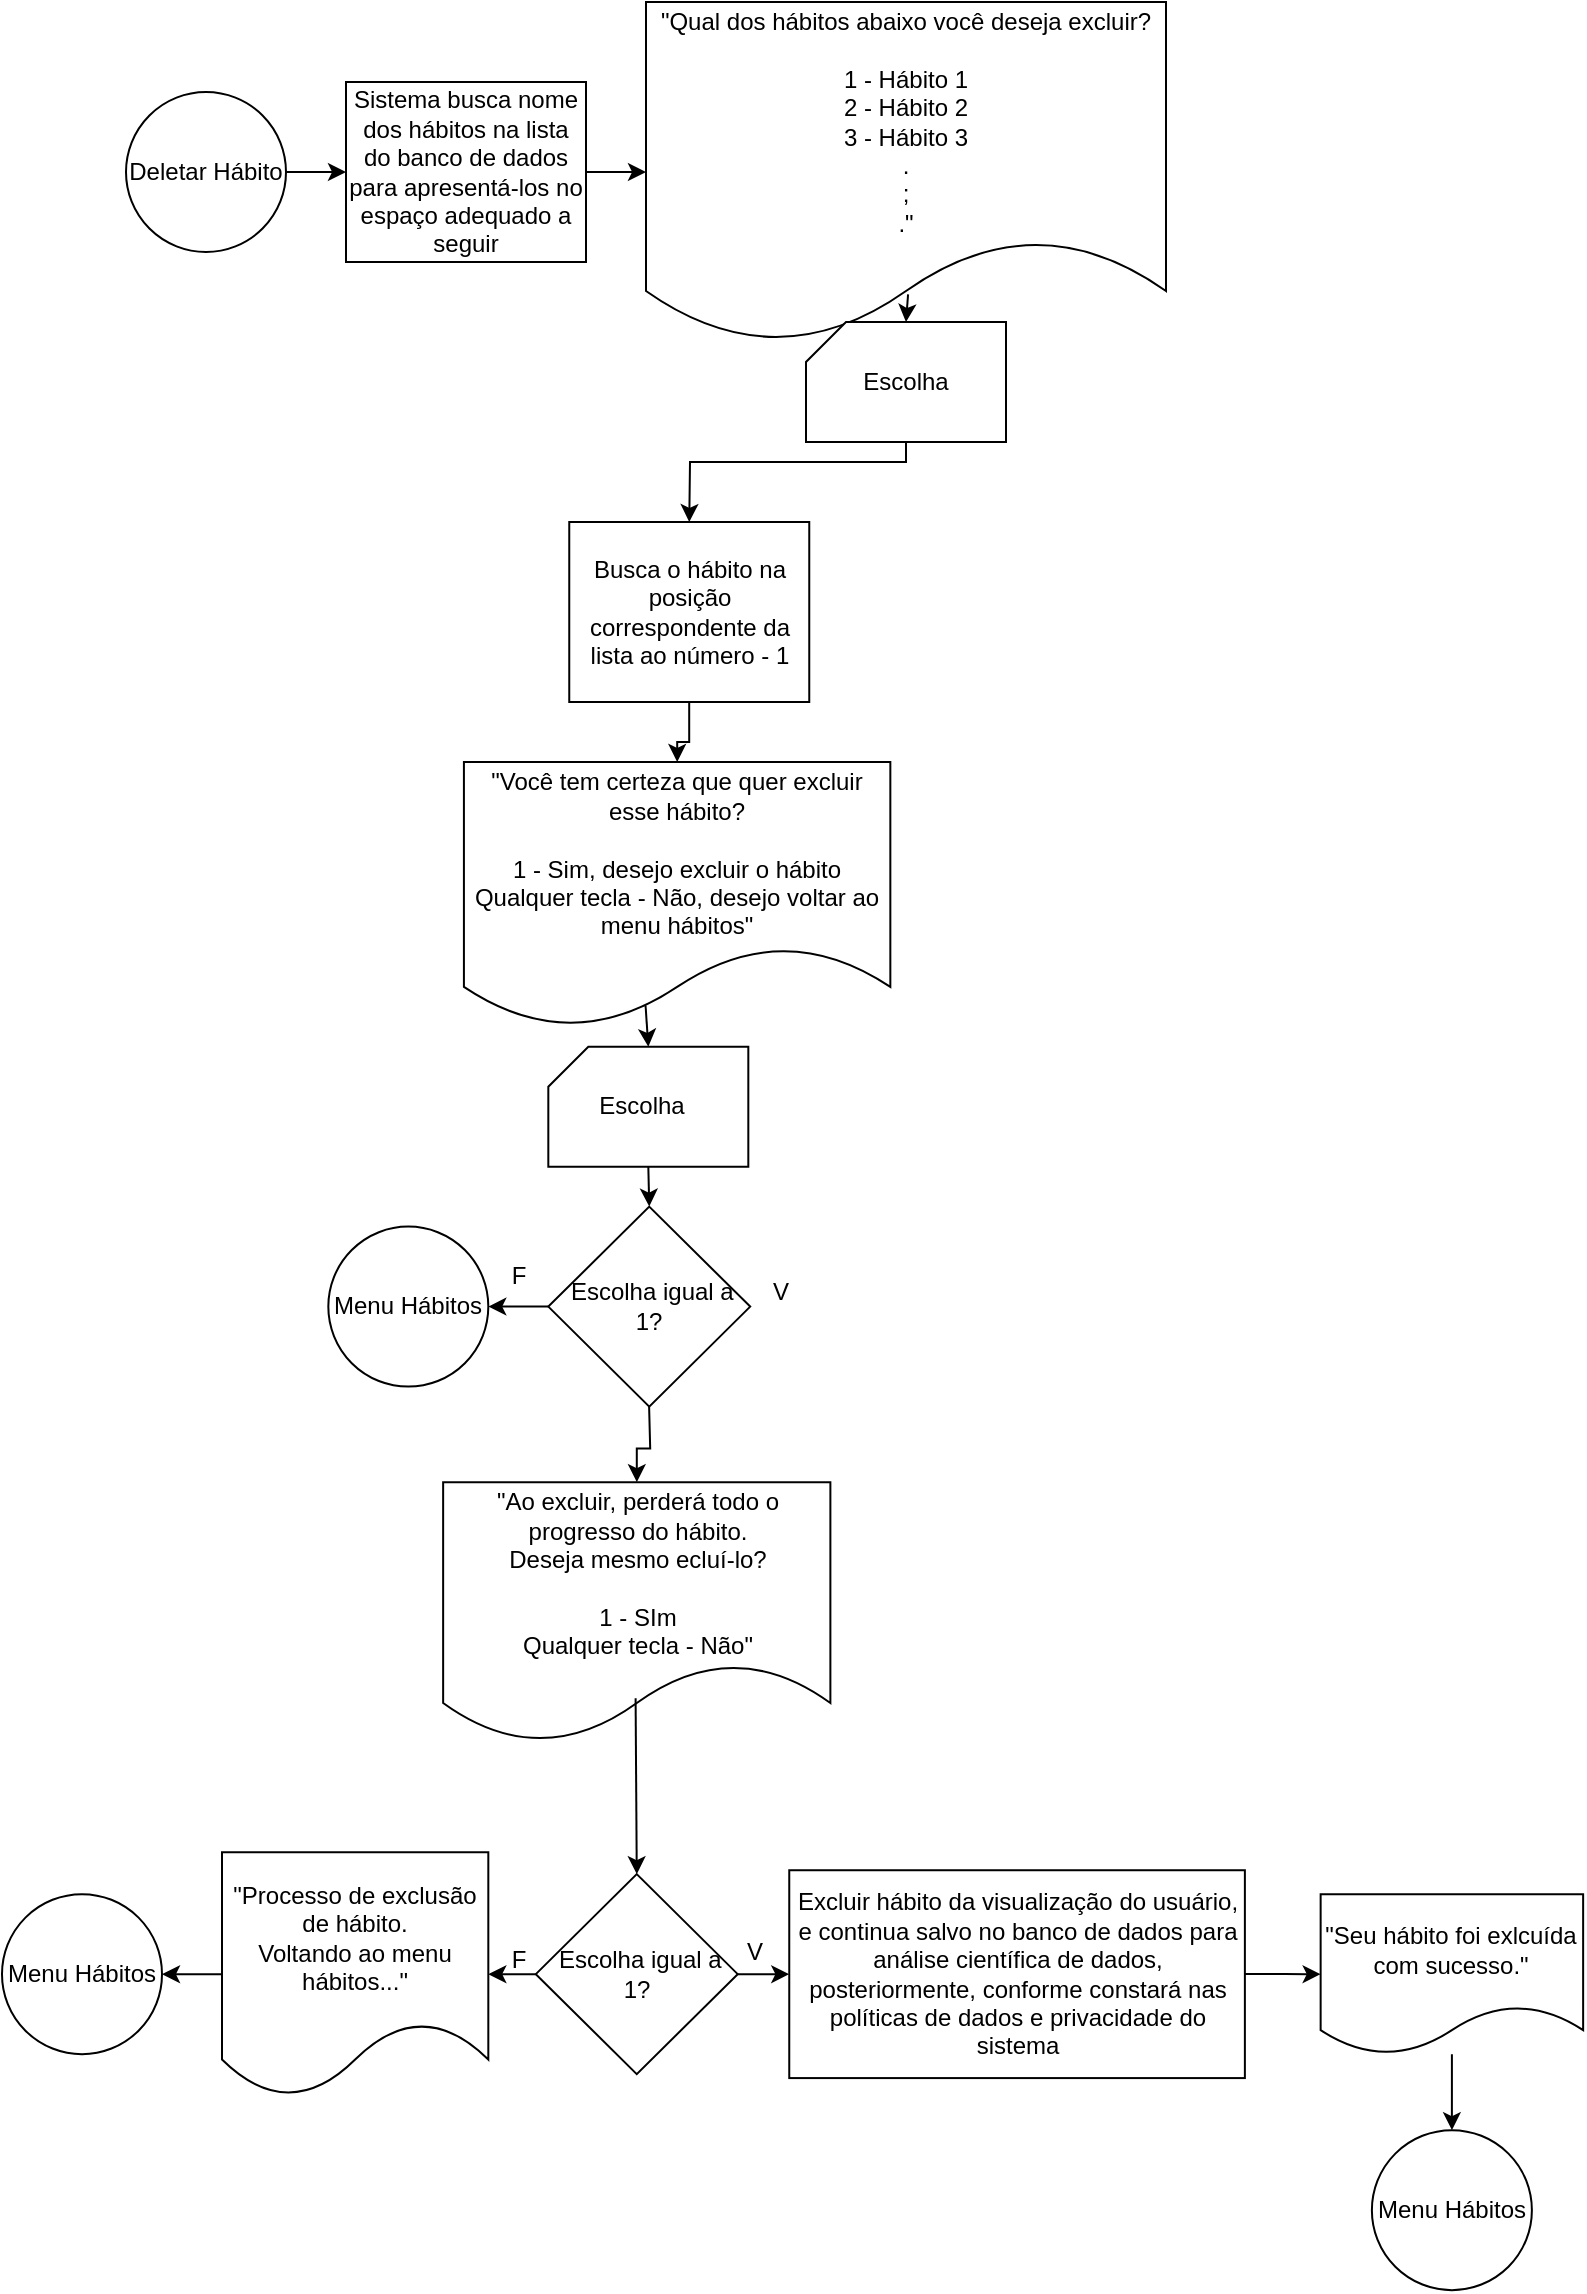<mxfile version="27.0.6">
  <diagram id="C5RBs43oDa-KdzZeNtuy" name="Page-1">
    <mxGraphModel dx="1603" dy="988" grid="1" gridSize="10" guides="1" tooltips="1" connect="1" arrows="1" fold="1" page="1" pageScale="1" pageWidth="827" pageHeight="1169" math="0" shadow="0">
      <root>
        <mxCell id="WIyWlLk6GJQsqaUBKTNV-0" />
        <mxCell id="WIyWlLk6GJQsqaUBKTNV-1" parent="WIyWlLk6GJQsqaUBKTNV-0" />
        <mxCell id="dzCiLew75Oaq6_TMbYSC-49" value="" style="edgeStyle=orthogonalEdgeStyle;rounded=0;orthogonalLoop=1;jettySize=auto;html=1;" edge="1" parent="WIyWlLk6GJQsqaUBKTNV-1" source="UVt2GOH293B_Dvrh5zwJ-0" target="dzCiLew75Oaq6_TMbYSC-42">
          <mxGeometry relative="1" as="geometry" />
        </mxCell>
        <mxCell id="UVt2GOH293B_Dvrh5zwJ-0" value="Deletar Hábito" style="ellipse;whiteSpace=wrap;html=1;aspect=fixed;" parent="WIyWlLk6GJQsqaUBKTNV-1" vertex="1">
          <mxGeometry x="80" y="55" width="80" height="80" as="geometry" />
        </mxCell>
        <mxCell id="dzCiLew75Oaq6_TMbYSC-10" value="&quot;Ao excluir, perderá todo o progresso do hábito.&lt;div&gt;Deseja mesmo ecluí-lo?&lt;/div&gt;&lt;div&gt;&lt;br&gt;&lt;/div&gt;&lt;div&gt;1 - SIm&lt;/div&gt;&lt;div&gt;Qualquer tecla - Não&quot;&lt;/div&gt;" style="shape=document;whiteSpace=wrap;html=1;boundedLbl=1;" vertex="1" parent="WIyWlLk6GJQsqaUBKTNV-1">
          <mxGeometry x="238.57" y="750.08" width="193.62" height="129.92" as="geometry" />
        </mxCell>
        <mxCell id="dzCiLew75Oaq6_TMbYSC-12" value="F" style="text;html=1;align=center;verticalAlign=middle;resizable=0;points=[];autosize=1;strokeColor=none;fillColor=none;" vertex="1" parent="WIyWlLk6GJQsqaUBKTNV-1">
          <mxGeometry x="261.16" y="974.08" width="30" height="30" as="geometry" />
        </mxCell>
        <mxCell id="dzCiLew75Oaq6_TMbYSC-13" value="" style="edgeStyle=orthogonalEdgeStyle;rounded=0;orthogonalLoop=1;jettySize=auto;html=1;entryX=0;entryY=0.5;entryDx=0;entryDy=0;" edge="1" parent="WIyWlLk6GJQsqaUBKTNV-1" source="dzCiLew75Oaq6_TMbYSC-15" target="dzCiLew75Oaq6_TMbYSC-18">
          <mxGeometry relative="1" as="geometry">
            <mxPoint x="425.94" y="996.08" as="targetPoint" />
          </mxGeometry>
        </mxCell>
        <mxCell id="dzCiLew75Oaq6_TMbYSC-14" style="edgeStyle=orthogonalEdgeStyle;rounded=0;orthogonalLoop=1;jettySize=auto;html=1;exitX=0;exitY=0.5;exitDx=0;exitDy=0;entryX=1;entryY=0.5;entryDx=0;entryDy=0;" edge="1" parent="WIyWlLk6GJQsqaUBKTNV-1" source="dzCiLew75Oaq6_TMbYSC-15" target="dzCiLew75Oaq6_TMbYSC-23">
          <mxGeometry relative="1" as="geometry" />
        </mxCell>
        <mxCell id="dzCiLew75Oaq6_TMbYSC-15" value="&amp;nbsp;Escolha igual a 1?" style="rhombus;whiteSpace=wrap;html=1;" vertex="1" parent="WIyWlLk6GJQsqaUBKTNV-1">
          <mxGeometry x="284.91" y="946.08" width="100.94" height="100" as="geometry" />
        </mxCell>
        <mxCell id="dzCiLew75Oaq6_TMbYSC-16" value="" style="endArrow=classic;html=1;rounded=0;entryX=0.5;entryY=0;entryDx=0;entryDy=0;exitX=0.497;exitY=0.832;exitDx=0;exitDy=0;exitPerimeter=0;" edge="1" parent="WIyWlLk6GJQsqaUBKTNV-1" source="dzCiLew75Oaq6_TMbYSC-10" target="dzCiLew75Oaq6_TMbYSC-15">
          <mxGeometry width="50" height="50" relative="1" as="geometry">
            <mxPoint x="154.13" y="686.08" as="sourcePoint" />
            <mxPoint x="204.13" y="636.08" as="targetPoint" />
          </mxGeometry>
        </mxCell>
        <mxCell id="dzCiLew75Oaq6_TMbYSC-17" value="" style="edgeStyle=orthogonalEdgeStyle;rounded=0;orthogonalLoop=1;jettySize=auto;html=1;" edge="1" parent="WIyWlLk6GJQsqaUBKTNV-1" source="dzCiLew75Oaq6_TMbYSC-18" target="dzCiLew75Oaq6_TMbYSC-20">
          <mxGeometry relative="1" as="geometry" />
        </mxCell>
        <mxCell id="dzCiLew75Oaq6_TMbYSC-18" value="Excluir hábito da visualização do usuário, e continua salvo no banco de dados para análise científica de dados, posteriormente, conforme constará nas políticas de dados e privacidade do sistema" style="whiteSpace=wrap;html=1;" vertex="1" parent="WIyWlLk6GJQsqaUBKTNV-1">
          <mxGeometry x="411.63" y="944.12" width="227.81" height="103.92" as="geometry" />
        </mxCell>
        <mxCell id="dzCiLew75Oaq6_TMbYSC-19" value="" style="edgeStyle=orthogonalEdgeStyle;rounded=0;orthogonalLoop=1;jettySize=auto;html=1;" edge="1" parent="WIyWlLk6GJQsqaUBKTNV-1" source="dzCiLew75Oaq6_TMbYSC-20" target="dzCiLew75Oaq6_TMbYSC-21">
          <mxGeometry relative="1" as="geometry" />
        </mxCell>
        <mxCell id="dzCiLew75Oaq6_TMbYSC-20" value="&quot;Seu hábito foi exlcuída com sucesso.&quot;" style="shape=document;whiteSpace=wrap;html=1;boundedLbl=1;" vertex="1" parent="WIyWlLk6GJQsqaUBKTNV-1">
          <mxGeometry x="677.32" y="956.08" width="131.25" height="80" as="geometry" />
        </mxCell>
        <mxCell id="dzCiLew75Oaq6_TMbYSC-21" value="Menu Hábitos" style="ellipse;whiteSpace=wrap;html=1;" vertex="1" parent="WIyWlLk6GJQsqaUBKTNV-1">
          <mxGeometry x="702.945" y="1074.08" width="80" height="80" as="geometry" />
        </mxCell>
        <mxCell id="dzCiLew75Oaq6_TMbYSC-22" value="" style="edgeStyle=orthogonalEdgeStyle;rounded=0;orthogonalLoop=1;jettySize=auto;html=1;" edge="1" parent="WIyWlLk6GJQsqaUBKTNV-1" source="dzCiLew75Oaq6_TMbYSC-23" target="dzCiLew75Oaq6_TMbYSC-27">
          <mxGeometry relative="1" as="geometry" />
        </mxCell>
        <mxCell id="dzCiLew75Oaq6_TMbYSC-23" value="&quot;Processo de exclusão de hábito.&lt;div&gt;Voltando ao menu hábitos...&lt;span style=&quot;color: light-dark(rgb(0, 0, 0), rgb(255, 255, 255)); background-color: transparent;&quot;&gt;&quot;&lt;/span&gt;&lt;/div&gt;" style="shape=document;whiteSpace=wrap;html=1;boundedLbl=1;" vertex="1" parent="WIyWlLk6GJQsqaUBKTNV-1">
          <mxGeometry x="128" y="935.08" width="133.16" height="122" as="geometry" />
        </mxCell>
        <mxCell id="dzCiLew75Oaq6_TMbYSC-25" value="V" style="text;html=1;align=center;verticalAlign=middle;resizable=0;points=[];autosize=1;strokeColor=none;fillColor=none;" vertex="1" parent="WIyWlLk6GJQsqaUBKTNV-1">
          <mxGeometry x="379.13" y="970.0" width="30" height="30" as="geometry" />
        </mxCell>
        <mxCell id="dzCiLew75Oaq6_TMbYSC-27" value="Menu Hábitos" style="ellipse;whiteSpace=wrap;html=1;" vertex="1" parent="WIyWlLk6GJQsqaUBKTNV-1">
          <mxGeometry x="18.0" y="956.08" width="80" height="80" as="geometry" />
        </mxCell>
        <mxCell id="dzCiLew75Oaq6_TMbYSC-28" value="&quot;Você tem certeza que quer excluir esse hábito?&lt;div&gt;&lt;br&gt;&lt;/div&gt;&lt;div&gt;1 - Sim, desejo excluir o hábito&lt;/div&gt;&lt;div&gt;Qualquer tecla - Não, desejo voltar ao menu hábitos&quot;&lt;/div&gt;" style="shape=document;whiteSpace=wrap;html=1;boundedLbl=1;" vertex="1" parent="WIyWlLk6GJQsqaUBKTNV-1">
          <mxGeometry x="248.96" y="390" width="213.21" height="132.31" as="geometry" />
        </mxCell>
        <mxCell id="dzCiLew75Oaq6_TMbYSC-29" value="V" style="text;html=1;align=center;verticalAlign=middle;resizable=0;points=[];autosize=1;strokeColor=none;fillColor=none;" vertex="1" parent="WIyWlLk6GJQsqaUBKTNV-1">
          <mxGeometry x="392.1" y="640.31" width="30" height="30" as="geometry" />
        </mxCell>
        <mxCell id="dzCiLew75Oaq6_TMbYSC-30" value="F" style="text;html=1;align=center;verticalAlign=middle;resizable=0;points=[];autosize=1;strokeColor=none;fillColor=none;" vertex="1" parent="WIyWlLk6GJQsqaUBKTNV-1">
          <mxGeometry x="261.16" y="632.4" width="30" height="30" as="geometry" />
        </mxCell>
        <mxCell id="dzCiLew75Oaq6_TMbYSC-31" value="" style="edgeStyle=orthogonalEdgeStyle;rounded=0;orthogonalLoop=1;jettySize=auto;html=1;" edge="1" parent="WIyWlLk6GJQsqaUBKTNV-1" source="dzCiLew75Oaq6_TMbYSC-32" target="dzCiLew75Oaq6_TMbYSC-33">
          <mxGeometry relative="1" as="geometry" />
        </mxCell>
        <mxCell id="dzCiLew75Oaq6_TMbYSC-39" value="" style="edgeStyle=orthogonalEdgeStyle;rounded=0;orthogonalLoop=1;jettySize=auto;html=1;" edge="1" parent="WIyWlLk6GJQsqaUBKTNV-1" target="dzCiLew75Oaq6_TMbYSC-10">
          <mxGeometry relative="1" as="geometry">
            <mxPoint x="341.553" y="712.314" as="sourcePoint" />
          </mxGeometry>
        </mxCell>
        <mxCell id="dzCiLew75Oaq6_TMbYSC-32" value="&amp;nbsp;Escolha igual a 1?" style="rhombus;whiteSpace=wrap;html=1;" vertex="1" parent="WIyWlLk6GJQsqaUBKTNV-1">
          <mxGeometry x="291.16" y="612.31" width="100.94" height="100" as="geometry" />
        </mxCell>
        <mxCell id="dzCiLew75Oaq6_TMbYSC-33" value="Menu Hábitos" style="ellipse;whiteSpace=wrap;html=1;" vertex="1" parent="WIyWlLk6GJQsqaUBKTNV-1">
          <mxGeometry x="181.16" y="622.31" width="80" height="80" as="geometry" />
        </mxCell>
        <mxCell id="dzCiLew75Oaq6_TMbYSC-34" style="edgeStyle=orthogonalEdgeStyle;rounded=0;orthogonalLoop=1;jettySize=auto;html=1;exitX=0.5;exitY=1;exitDx=0;exitDy=0;exitPerimeter=0;entryX=0.5;entryY=0;entryDx=0;entryDy=0;" edge="1" parent="WIyWlLk6GJQsqaUBKTNV-1" source="dzCiLew75Oaq6_TMbYSC-35" target="dzCiLew75Oaq6_TMbYSC-32">
          <mxGeometry relative="1" as="geometry" />
        </mxCell>
        <mxCell id="dzCiLew75Oaq6_TMbYSC-35" value="" style="verticalLabelPosition=bottom;verticalAlign=top;html=1;shape=card;whiteSpace=wrap;size=20;arcSize=12;" vertex="1" parent="WIyWlLk6GJQsqaUBKTNV-1">
          <mxGeometry x="291.16" y="532.39" width="100" height="60" as="geometry" />
        </mxCell>
        <mxCell id="dzCiLew75Oaq6_TMbYSC-36" value="" style="endArrow=classic;html=1;rounded=0;entryX=0.5;entryY=0;entryDx=0;entryDy=0;entryPerimeter=0;exitX=0.426;exitY=0.921;exitDx=0;exitDy=0;exitPerimeter=0;" edge="1" parent="WIyWlLk6GJQsqaUBKTNV-1" source="dzCiLew75Oaq6_TMbYSC-28" target="dzCiLew75Oaq6_TMbYSC-35">
          <mxGeometry width="50" height="50" relative="1" as="geometry">
            <mxPoint x="86.51" y="852.31" as="sourcePoint" />
            <mxPoint x="136.51" y="802.31" as="targetPoint" />
          </mxGeometry>
        </mxCell>
        <mxCell id="dzCiLew75Oaq6_TMbYSC-37" value="Escolha" style="text;html=1;align=center;verticalAlign=middle;whiteSpace=wrap;rounded=0;" vertex="1" parent="WIyWlLk6GJQsqaUBKTNV-1">
          <mxGeometry x="308.42" y="547.39" width="60" height="30" as="geometry" />
        </mxCell>
        <mxCell id="dzCiLew75Oaq6_TMbYSC-40" value="&quot;Qual dos hábitos abaixo você deseja excluir?&lt;div&gt;&lt;br&gt;&lt;/div&gt;&lt;div&gt;1 - Hábito 1&lt;/div&gt;&lt;div&gt;2 - Hábito 2&lt;/div&gt;&lt;div&gt;3 - Hábito 3&lt;/div&gt;&lt;div&gt;.&lt;/div&gt;&lt;div&gt;;&lt;/div&gt;&lt;div&gt;.&quot;&lt;/div&gt;" style="shape=document;whiteSpace=wrap;html=1;boundedLbl=1;" vertex="1" parent="WIyWlLk6GJQsqaUBKTNV-1">
          <mxGeometry x="340" y="10" width="260" height="170" as="geometry" />
        </mxCell>
        <mxCell id="dzCiLew75Oaq6_TMbYSC-41" value="" style="edgeStyle=orthogonalEdgeStyle;rounded=0;orthogonalLoop=1;jettySize=auto;html=1;" edge="1" parent="WIyWlLk6GJQsqaUBKTNV-1" source="dzCiLew75Oaq6_TMbYSC-42" target="dzCiLew75Oaq6_TMbYSC-40">
          <mxGeometry relative="1" as="geometry" />
        </mxCell>
        <mxCell id="dzCiLew75Oaq6_TMbYSC-42" value="Sistema busca nome dos hábitos na lista do banco de dados para apresentá-los no espaço adequado a seguir" style="rounded=0;whiteSpace=wrap;html=1;" vertex="1" parent="WIyWlLk6GJQsqaUBKTNV-1">
          <mxGeometry x="190" y="50" width="120" height="90" as="geometry" />
        </mxCell>
        <mxCell id="dzCiLew75Oaq6_TMbYSC-50" value="" style="edgeStyle=orthogonalEdgeStyle;rounded=0;orthogonalLoop=1;jettySize=auto;html=1;" edge="1" parent="WIyWlLk6GJQsqaUBKTNV-1" source="dzCiLew75Oaq6_TMbYSC-43" target="dzCiLew75Oaq6_TMbYSC-28">
          <mxGeometry relative="1" as="geometry" />
        </mxCell>
        <mxCell id="dzCiLew75Oaq6_TMbYSC-43" value="Busca o hábito na posição correspondente da lista ao número - 1" style="rounded=0;whiteSpace=wrap;html=1;" vertex="1" parent="WIyWlLk6GJQsqaUBKTNV-1">
          <mxGeometry x="301.63" y="270" width="120" height="90" as="geometry" />
        </mxCell>
        <mxCell id="dzCiLew75Oaq6_TMbYSC-44" value="" style="group" vertex="1" connectable="0" parent="WIyWlLk6GJQsqaUBKTNV-1">
          <mxGeometry x="420" y="170" width="100" height="60" as="geometry" />
        </mxCell>
        <mxCell id="dzCiLew75Oaq6_TMbYSC-45" value="" style="verticalLabelPosition=bottom;verticalAlign=top;html=1;shape=card;whiteSpace=wrap;size=20;arcSize=12;" vertex="1" parent="dzCiLew75Oaq6_TMbYSC-44">
          <mxGeometry width="100" height="60" as="geometry" />
        </mxCell>
        <mxCell id="dzCiLew75Oaq6_TMbYSC-46" value="Escolha" style="text;html=1;align=center;verticalAlign=middle;whiteSpace=wrap;rounded=0;" vertex="1" parent="dzCiLew75Oaq6_TMbYSC-44">
          <mxGeometry x="20" y="15" width="60" height="30" as="geometry" />
        </mxCell>
        <mxCell id="dzCiLew75Oaq6_TMbYSC-47" value="" style="endArrow=classic;html=1;rounded=0;entryX=0.5;entryY=0;entryDx=0;entryDy=0;exitX=0.5;exitY=1;exitDx=0;exitDy=0;exitPerimeter=0;" edge="1" parent="WIyWlLk6GJQsqaUBKTNV-1" source="dzCiLew75Oaq6_TMbYSC-45" target="dzCiLew75Oaq6_TMbYSC-43">
          <mxGeometry width="50" height="50" relative="1" as="geometry">
            <mxPoint x="310" y="300" as="sourcePoint" />
            <mxPoint x="360" y="250" as="targetPoint" />
            <Array as="points">
              <mxPoint x="470" y="240" />
              <mxPoint x="362" y="240" />
            </Array>
          </mxGeometry>
        </mxCell>
        <mxCell id="dzCiLew75Oaq6_TMbYSC-48" value="" style="endArrow=classic;html=1;rounded=0;entryX=0.5;entryY=0;entryDx=0;entryDy=0;entryPerimeter=0;exitX=0.504;exitY=0.86;exitDx=0;exitDy=0;exitPerimeter=0;" edge="1" parent="WIyWlLk6GJQsqaUBKTNV-1" source="dzCiLew75Oaq6_TMbYSC-40" target="dzCiLew75Oaq6_TMbYSC-45">
          <mxGeometry width="50" height="50" relative="1" as="geometry">
            <mxPoint x="410" y="350" as="sourcePoint" />
            <mxPoint x="460" y="300" as="targetPoint" />
          </mxGeometry>
        </mxCell>
      </root>
    </mxGraphModel>
  </diagram>
</mxfile>

